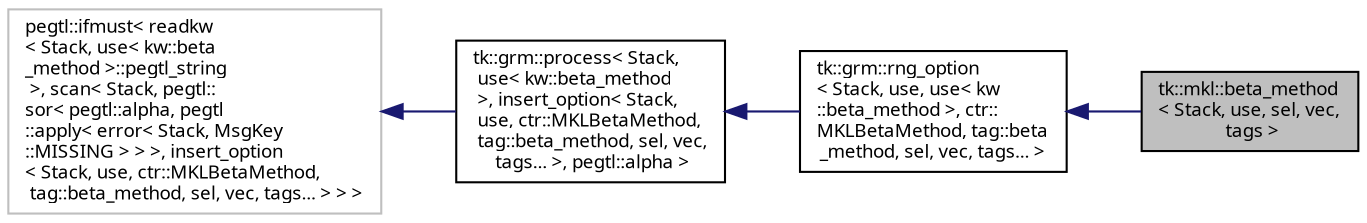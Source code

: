digraph "tk::mkl::beta_method&lt; Stack, use, sel, vec, tags &gt;"
{
 // INTERACTIVE_SVG=YES
  bgcolor="transparent";
  edge [fontname="sans-serif",fontsize="9",labelfontname="sans-serif",labelfontsize="9"];
  node [fontname="sans-serif",fontsize="9",shape=record];
  rankdir="LR";
  Node1 [label="tk::mkl::beta_method\l\< Stack, use, sel, vec,\l tags \>",height=0.2,width=0.4,color="black", fillcolor="grey75", style="filled", fontcolor="black"];
  Node2 -> Node1 [dir="back",color="midnightblue",fontsize="9",style="solid",fontname="sans-serif"];
  Node2 [label="tk::grm::rng_option\l\< Stack, use, use\< kw\l::beta_method \>, ctr::\lMKLBetaMethod, tag::beta\l_method, sel, vec, tags... \>",height=0.2,width=0.4,color="black",URL="$structtk_1_1grm_1_1rng__option.html"];
  Node3 -> Node2 [dir="back",color="midnightblue",fontsize="9",style="solid",fontname="sans-serif"];
  Node3 [label="tk::grm::process\< Stack,\l use\< kw::beta_method\l \>, insert_option\< Stack,\l use, ctr::MKLBetaMethod,\l tag::beta_method, sel, vec,\l tags... \>, pegtl::alpha \>",height=0.2,width=0.4,color="black",URL="$structtk_1_1grm_1_1process.html"];
  Node4 -> Node3 [dir="back",color="midnightblue",fontsize="9",style="solid",fontname="sans-serif"];
  Node4 [label="pegtl::ifmust\< readkw\l\< Stack, use\< kw::beta\l_method \>::pegtl_string\l \>, scan\< Stack, pegtl::\lsor\< pegtl::alpha, pegtl\l::apply\< error\< Stack, MsgKey\l::MISSING \> \> \>, insert_option\l\< Stack, use, ctr::MKLBetaMethod,\l tag::beta_method, sel, vec, tags... \> \> \>",height=0.2,width=0.4,color="grey75"];
}
